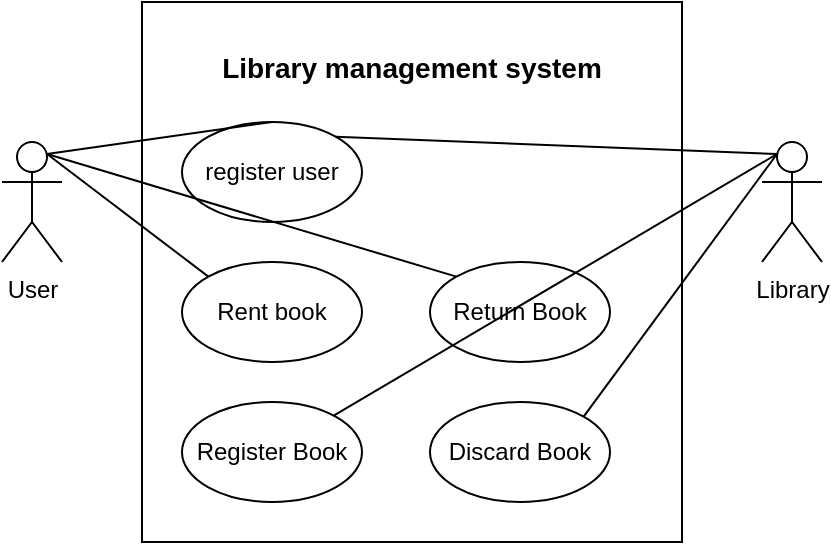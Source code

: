 <mxfile version="24.9.1">
  <diagram name="ページ1" id="V_7tRxMPtowpgSEQVV7B">
    <mxGraphModel dx="1434" dy="819" grid="1" gridSize="10" guides="1" tooltips="1" connect="1" arrows="1" fold="1" page="1" pageScale="1" pageWidth="827" pageHeight="1169" math="0" shadow="0">
      <root>
        <mxCell id="0" />
        <mxCell id="1" parent="0" />
        <mxCell id="6CbU6I6HvTVVlyyN0kxb-1" value="User&lt;div&gt;&lt;br&gt;&lt;/div&gt;" style="shape=umlActor;verticalLabelPosition=bottom;verticalAlign=top;html=1;outlineConnect=0;" parent="1" vertex="1">
          <mxGeometry x="160" y="230" width="30" height="60" as="geometry" />
        </mxCell>
        <mxCell id="6CbU6I6HvTVVlyyN0kxb-2" value="&lt;h4 style=&quot;line-height: 110%; font-size: 14px;&quot;&gt;Library management system&lt;/h4&gt;" style="whiteSpace=wrap;html=1;aspect=fixed;align=center;labelPosition=center;verticalLabelPosition=middle;verticalAlign=top;" parent="1" vertex="1">
          <mxGeometry x="230" y="160" width="270" height="270" as="geometry" />
        </mxCell>
        <mxCell id="6CbU6I6HvTVVlyyN0kxb-3" value="register user" style="ellipse;whiteSpace=wrap;html=1;" parent="1" vertex="1">
          <mxGeometry x="250" y="220" width="90" height="50" as="geometry" />
        </mxCell>
        <mxCell id="6CbU6I6HvTVVlyyN0kxb-5" value="Rent book" style="ellipse;whiteSpace=wrap;html=1;" parent="1" vertex="1">
          <mxGeometry x="250" y="290" width="90" height="50" as="geometry" />
        </mxCell>
        <mxCell id="6CbU6I6HvTVVlyyN0kxb-6" value="Return Book" style="ellipse;whiteSpace=wrap;html=1;" parent="1" vertex="1">
          <mxGeometry x="374" y="290" width="90" height="50" as="geometry" />
        </mxCell>
        <mxCell id="6CbU6I6HvTVVlyyN0kxb-8" value="Register Book" style="ellipse;whiteSpace=wrap;html=1;" parent="1" vertex="1">
          <mxGeometry x="250" y="360" width="90" height="50" as="geometry" />
        </mxCell>
        <mxCell id="6CbU6I6HvTVVlyyN0kxb-9" value="Discard Book" style="ellipse;whiteSpace=wrap;html=1;" parent="1" vertex="1">
          <mxGeometry x="374" y="360" width="90" height="50" as="geometry" />
        </mxCell>
        <mxCell id="6CbU6I6HvTVVlyyN0kxb-10" value="" style="endArrow=none;html=1;rounded=0;entryX=0;entryY=0;entryDx=0;entryDy=0;exitX=0.75;exitY=0.1;exitDx=0;exitDy=0;exitPerimeter=0;" parent="1" source="6CbU6I6HvTVVlyyN0kxb-1" target="6CbU6I6HvTVVlyyN0kxb-5" edge="1">
          <mxGeometry width="50" height="50" relative="1" as="geometry">
            <mxPoint x="190" y="270" as="sourcePoint" />
            <mxPoint x="250" y="300" as="targetPoint" />
          </mxGeometry>
        </mxCell>
        <mxCell id="6CbU6I6HvTVVlyyN0kxb-12" value="" style="endArrow=none;html=1;rounded=0;entryX=0;entryY=0;entryDx=0;entryDy=0;exitX=0.75;exitY=0.1;exitDx=0;exitDy=0;exitPerimeter=0;" parent="1" source="6CbU6I6HvTVVlyyN0kxb-1" target="6CbU6I6HvTVVlyyN0kxb-6" edge="1">
          <mxGeometry width="50" height="50" relative="1" as="geometry">
            <mxPoint x="190" y="263" as="sourcePoint" />
            <mxPoint x="263" y="290" as="targetPoint" />
          </mxGeometry>
        </mxCell>
        <mxCell id="6CbU6I6HvTVVlyyN0kxb-14" value="Library" style="shape=umlActor;verticalLabelPosition=bottom;verticalAlign=top;html=1;outlineConnect=0;" parent="1" vertex="1">
          <mxGeometry x="540" y="230" width="30" height="60" as="geometry" />
        </mxCell>
        <mxCell id="6CbU6I6HvTVVlyyN0kxb-16" value="" style="endArrow=none;html=1;rounded=0;entryX=0.25;entryY=0.1;entryDx=0;entryDy=0;entryPerimeter=0;exitX=1;exitY=0;exitDx=0;exitDy=0;" parent="1" source="6CbU6I6HvTVVlyyN0kxb-3" target="6CbU6I6HvTVVlyyN0kxb-14" edge="1">
          <mxGeometry width="50" height="50" relative="1" as="geometry">
            <mxPoint x="464" y="239" as="sourcePoint" />
            <mxPoint x="548" y="230" as="targetPoint" />
          </mxGeometry>
        </mxCell>
        <mxCell id="6CbU6I6HvTVVlyyN0kxb-17" value="" style="endArrow=none;html=1;rounded=0;entryX=0.25;entryY=0.1;entryDx=0;entryDy=0;entryPerimeter=0;" parent="1" source="6CbU6I6HvTVVlyyN0kxb-8" target="6CbU6I6HvTVVlyyN0kxb-14" edge="1">
          <mxGeometry width="50" height="50" relative="1" as="geometry">
            <mxPoint x="360" y="370" as="sourcePoint" />
            <mxPoint x="581" y="379" as="targetPoint" />
          </mxGeometry>
        </mxCell>
        <mxCell id="6CbU6I6HvTVVlyyN0kxb-18" value="" style="endArrow=none;html=1;rounded=0;entryX=0.25;entryY=0.1;entryDx=0;entryDy=0;entryPerimeter=0;exitX=1;exitY=0;exitDx=0;exitDy=0;" parent="1" source="6CbU6I6HvTVVlyyN0kxb-9" target="6CbU6I6HvTVVlyyN0kxb-14" edge="1">
          <mxGeometry width="50" height="50" relative="1" as="geometry">
            <mxPoint x="336" y="377" as="sourcePoint" />
            <mxPoint x="550" y="240" as="targetPoint" />
          </mxGeometry>
        </mxCell>
        <mxCell id="Eeln4Mz9N6PySG0A6p0g-2" value="" style="endArrow=none;html=1;rounded=0;exitX=0.75;exitY=0.1;exitDx=0;exitDy=0;exitPerimeter=0;entryX=0.5;entryY=0;entryDx=0;entryDy=0;" edge="1" parent="1" source="6CbU6I6HvTVVlyyN0kxb-1" target="6CbU6I6HvTVVlyyN0kxb-3">
          <mxGeometry width="50" height="50" relative="1" as="geometry">
            <mxPoint x="390" y="450" as="sourcePoint" />
            <mxPoint x="440" y="400" as="targetPoint" />
          </mxGeometry>
        </mxCell>
      </root>
    </mxGraphModel>
  </diagram>
</mxfile>
